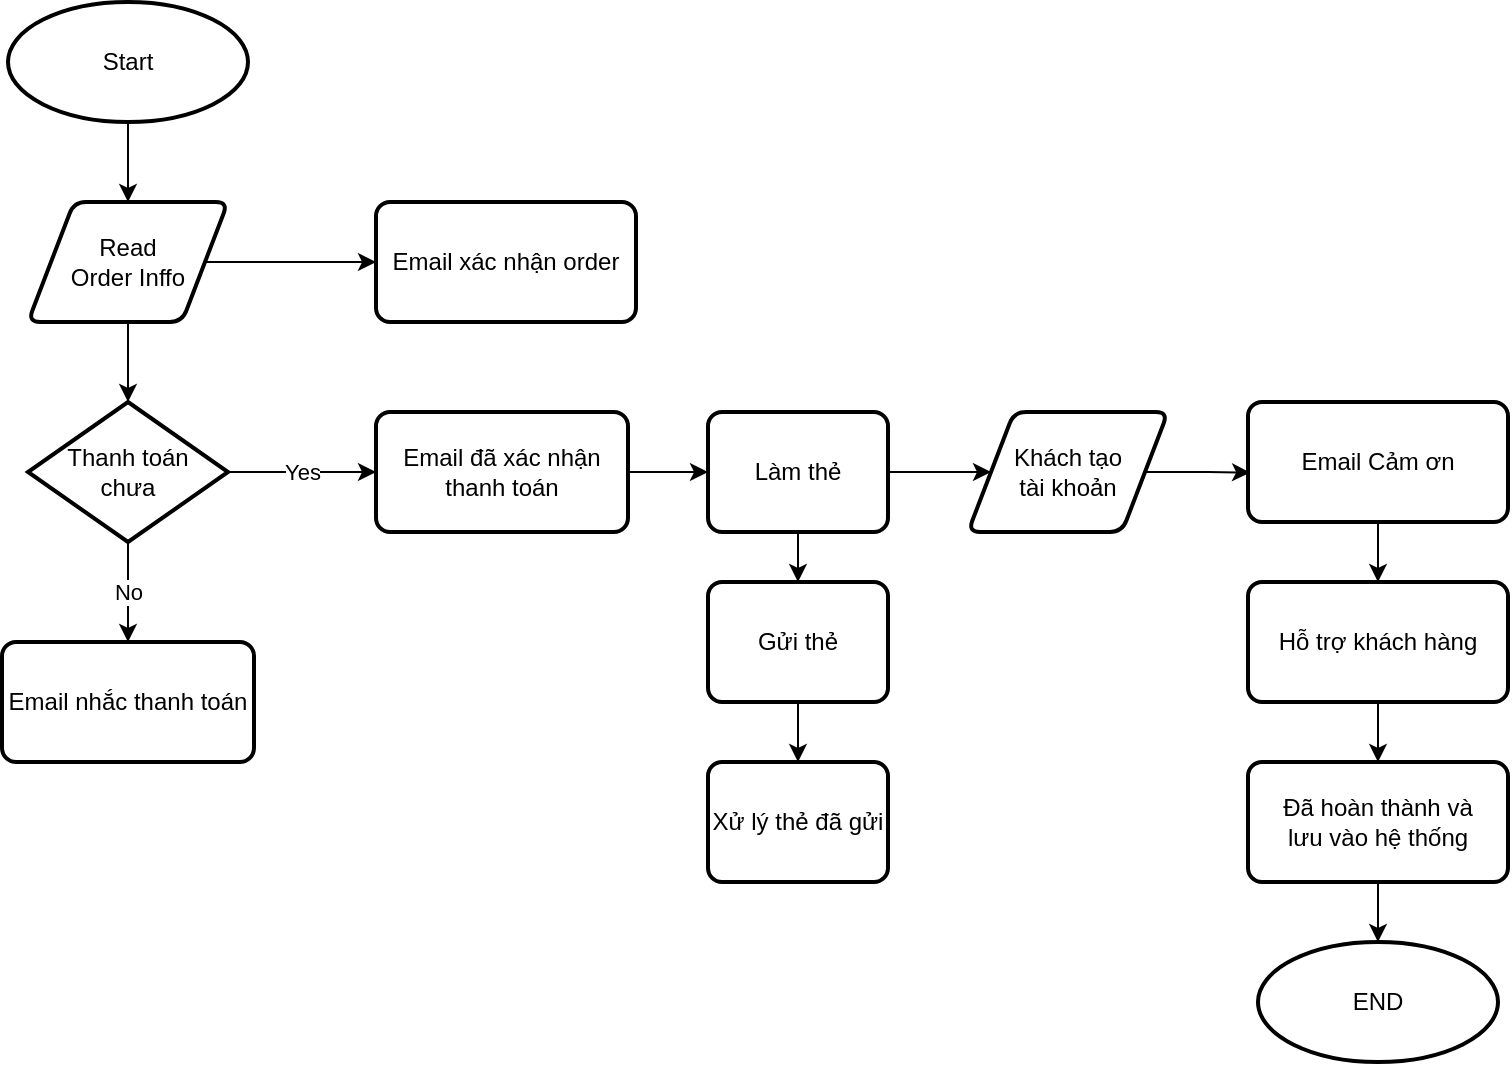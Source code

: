 <mxfile version="21.0.6" type="device"><diagram id="C5RBs43oDa-KdzZeNtuy" name="Page-1"><mxGraphModel dx="989" dy="543" grid="1" gridSize="10" guides="1" tooltips="1" connect="1" arrows="1" fold="1" page="1" pageScale="1" pageWidth="827" pageHeight="1169" math="0" shadow="0"><root><mxCell id="WIyWlLk6GJQsqaUBKTNV-0"/><mxCell id="WIyWlLk6GJQsqaUBKTNV-1" parent="WIyWlLk6GJQsqaUBKTNV-0"/><mxCell id="fkvONxj5yTAsGb5--fK2-4" style="edgeStyle=orthogonalEdgeStyle;rounded=0;orthogonalLoop=1;jettySize=auto;html=1;entryX=0.5;entryY=0;entryDx=0;entryDy=0;" edge="1" parent="WIyWlLk6GJQsqaUBKTNV-1" source="fkvONxj5yTAsGb5--fK2-0" target="fkvONxj5yTAsGb5--fK2-1"><mxGeometry relative="1" as="geometry"/></mxCell><mxCell id="fkvONxj5yTAsGb5--fK2-0" value="Start" style="strokeWidth=2;html=1;shape=mxgraph.flowchart.start_1;whiteSpace=wrap;" vertex="1" parent="WIyWlLk6GJQsqaUBKTNV-1"><mxGeometry x="50" y="50" width="120" height="60" as="geometry"/></mxCell><mxCell id="fkvONxj5yTAsGb5--fK2-3" style="edgeStyle=orthogonalEdgeStyle;rounded=0;orthogonalLoop=1;jettySize=auto;html=1;entryX=0;entryY=0.5;entryDx=0;entryDy=0;" edge="1" parent="WIyWlLk6GJQsqaUBKTNV-1" source="fkvONxj5yTAsGb5--fK2-1" target="fkvONxj5yTAsGb5--fK2-2"><mxGeometry relative="1" as="geometry"/></mxCell><mxCell id="fkvONxj5yTAsGb5--fK2-6" style="edgeStyle=orthogonalEdgeStyle;rounded=0;orthogonalLoop=1;jettySize=auto;html=1;entryX=0.5;entryY=0;entryDx=0;entryDy=0;entryPerimeter=0;" edge="1" parent="WIyWlLk6GJQsqaUBKTNV-1" source="fkvONxj5yTAsGb5--fK2-1" target="fkvONxj5yTAsGb5--fK2-5"><mxGeometry relative="1" as="geometry"/></mxCell><mxCell id="fkvONxj5yTAsGb5--fK2-1" value="Read &lt;br&gt;Order Inffo" style="shape=parallelogram;html=1;strokeWidth=2;perimeter=parallelogramPerimeter;whiteSpace=wrap;rounded=1;arcSize=12;size=0.23;gradientColor=none;shadow=0;" vertex="1" parent="WIyWlLk6GJQsqaUBKTNV-1"><mxGeometry x="60" y="150" width="100" height="60" as="geometry"/></mxCell><mxCell id="fkvONxj5yTAsGb5--fK2-2" value="Email xác nhận order" style="rounded=1;whiteSpace=wrap;html=1;absoluteArcSize=1;arcSize=14;strokeWidth=2;" vertex="1" parent="WIyWlLk6GJQsqaUBKTNV-1"><mxGeometry x="234" y="150" width="130" height="60" as="geometry"/></mxCell><mxCell id="fkvONxj5yTAsGb5--fK2-9" value="Yes" style="edgeStyle=orthogonalEdgeStyle;rounded=0;orthogonalLoop=1;jettySize=auto;html=1;" edge="1" parent="WIyWlLk6GJQsqaUBKTNV-1" source="fkvONxj5yTAsGb5--fK2-5" target="fkvONxj5yTAsGb5--fK2-7"><mxGeometry relative="1" as="geometry"/></mxCell><mxCell id="fkvONxj5yTAsGb5--fK2-11" value="No" style="edgeStyle=orthogonalEdgeStyle;rounded=0;orthogonalLoop=1;jettySize=auto;html=1;entryX=0.5;entryY=0;entryDx=0;entryDy=0;" edge="1" parent="WIyWlLk6GJQsqaUBKTNV-1" source="fkvONxj5yTAsGb5--fK2-5" target="fkvONxj5yTAsGb5--fK2-10"><mxGeometry relative="1" as="geometry"/></mxCell><mxCell id="fkvONxj5yTAsGb5--fK2-5" value="Thanh toán &lt;br&gt;chưa" style="strokeWidth=2;html=1;shape=mxgraph.flowchart.decision;whiteSpace=wrap;" vertex="1" parent="WIyWlLk6GJQsqaUBKTNV-1"><mxGeometry x="60" y="250" width="100" height="70" as="geometry"/></mxCell><mxCell id="fkvONxj5yTAsGb5--fK2-13" style="edgeStyle=orthogonalEdgeStyle;rounded=0;orthogonalLoop=1;jettySize=auto;html=1;entryX=0;entryY=0.5;entryDx=0;entryDy=0;" edge="1" parent="WIyWlLk6GJQsqaUBKTNV-1" source="fkvONxj5yTAsGb5--fK2-7" target="fkvONxj5yTAsGb5--fK2-12"><mxGeometry relative="1" as="geometry"/></mxCell><mxCell id="fkvONxj5yTAsGb5--fK2-7" value="Email đã xác nhận thanh toán" style="rounded=1;whiteSpace=wrap;html=1;absoluteArcSize=1;arcSize=14;strokeWidth=2;" vertex="1" parent="WIyWlLk6GJQsqaUBKTNV-1"><mxGeometry x="234" y="255" width="126" height="60" as="geometry"/></mxCell><mxCell id="fkvONxj5yTAsGb5--fK2-10" value="Email nhắc thanh toán" style="rounded=1;whiteSpace=wrap;html=1;absoluteArcSize=1;arcSize=14;strokeWidth=2;" vertex="1" parent="WIyWlLk6GJQsqaUBKTNV-1"><mxGeometry x="47" y="370" width="126" height="60" as="geometry"/></mxCell><mxCell id="fkvONxj5yTAsGb5--fK2-17" style="edgeStyle=orthogonalEdgeStyle;rounded=0;orthogonalLoop=1;jettySize=auto;html=1;entryX=0.5;entryY=0;entryDx=0;entryDy=0;" edge="1" parent="WIyWlLk6GJQsqaUBKTNV-1" source="fkvONxj5yTAsGb5--fK2-12" target="fkvONxj5yTAsGb5--fK2-14"><mxGeometry relative="1" as="geometry"/></mxCell><mxCell id="fkvONxj5yTAsGb5--fK2-20" style="edgeStyle=orthogonalEdgeStyle;rounded=0;orthogonalLoop=1;jettySize=auto;html=1;entryX=0;entryY=0.5;entryDx=0;entryDy=0;" edge="1" parent="WIyWlLk6GJQsqaUBKTNV-1" source="fkvONxj5yTAsGb5--fK2-12" target="fkvONxj5yTAsGb5--fK2-19"><mxGeometry relative="1" as="geometry"/></mxCell><mxCell id="fkvONxj5yTAsGb5--fK2-12" value="Làm thẻ" style="rounded=1;whiteSpace=wrap;html=1;absoluteArcSize=1;arcSize=14;strokeWidth=2;" vertex="1" parent="WIyWlLk6GJQsqaUBKTNV-1"><mxGeometry x="400" y="255" width="90" height="60" as="geometry"/></mxCell><mxCell id="fkvONxj5yTAsGb5--fK2-18" style="edgeStyle=orthogonalEdgeStyle;rounded=0;orthogonalLoop=1;jettySize=auto;html=1;entryX=0.5;entryY=0;entryDx=0;entryDy=0;" edge="1" parent="WIyWlLk6GJQsqaUBKTNV-1" source="fkvONxj5yTAsGb5--fK2-14" target="fkvONxj5yTAsGb5--fK2-15"><mxGeometry relative="1" as="geometry"/></mxCell><mxCell id="fkvONxj5yTAsGb5--fK2-14" value="Gửi thẻ" style="rounded=1;whiteSpace=wrap;html=1;absoluteArcSize=1;arcSize=14;strokeWidth=2;" vertex="1" parent="WIyWlLk6GJQsqaUBKTNV-1"><mxGeometry x="400" y="340" width="90" height="60" as="geometry"/></mxCell><mxCell id="fkvONxj5yTAsGb5--fK2-15" value="Xử lý thẻ đã gửi" style="rounded=1;whiteSpace=wrap;html=1;absoluteArcSize=1;arcSize=14;strokeWidth=2;" vertex="1" parent="WIyWlLk6GJQsqaUBKTNV-1"><mxGeometry x="400" y="430" width="90" height="60" as="geometry"/></mxCell><mxCell id="fkvONxj5yTAsGb5--fK2-22" style="edgeStyle=orthogonalEdgeStyle;rounded=0;orthogonalLoop=1;jettySize=auto;html=1;entryX=0.008;entryY=0.588;entryDx=0;entryDy=0;entryPerimeter=0;" edge="1" parent="WIyWlLk6GJQsqaUBKTNV-1" source="fkvONxj5yTAsGb5--fK2-19" target="fkvONxj5yTAsGb5--fK2-21"><mxGeometry relative="1" as="geometry"/></mxCell><mxCell id="fkvONxj5yTAsGb5--fK2-19" value="Khách tạo &lt;br&gt;tài khoản" style="shape=parallelogram;html=1;strokeWidth=2;perimeter=parallelogramPerimeter;whiteSpace=wrap;rounded=1;arcSize=12;size=0.23;" vertex="1" parent="WIyWlLk6GJQsqaUBKTNV-1"><mxGeometry x="530" y="255" width="100" height="60" as="geometry"/></mxCell><mxCell id="fkvONxj5yTAsGb5--fK2-24" style="edgeStyle=orthogonalEdgeStyle;rounded=0;orthogonalLoop=1;jettySize=auto;html=1;entryX=0.5;entryY=0;entryDx=0;entryDy=0;" edge="1" parent="WIyWlLk6GJQsqaUBKTNV-1" source="fkvONxj5yTAsGb5--fK2-21" target="fkvONxj5yTAsGb5--fK2-23"><mxGeometry relative="1" as="geometry"/></mxCell><mxCell id="fkvONxj5yTAsGb5--fK2-21" value="Email Cảm ơn" style="rounded=1;whiteSpace=wrap;html=1;absoluteArcSize=1;arcSize=14;strokeWidth=2;" vertex="1" parent="WIyWlLk6GJQsqaUBKTNV-1"><mxGeometry x="670" y="250" width="130" height="60" as="geometry"/></mxCell><mxCell id="fkvONxj5yTAsGb5--fK2-26" style="edgeStyle=orthogonalEdgeStyle;rounded=0;orthogonalLoop=1;jettySize=auto;html=1;entryX=0.5;entryY=0;entryDx=0;entryDy=0;" edge="1" parent="WIyWlLk6GJQsqaUBKTNV-1" source="fkvONxj5yTAsGb5--fK2-23" target="fkvONxj5yTAsGb5--fK2-25"><mxGeometry relative="1" as="geometry"/></mxCell><mxCell id="fkvONxj5yTAsGb5--fK2-23" value="Hỗ trợ khách hàng" style="rounded=1;whiteSpace=wrap;html=1;absoluteArcSize=1;arcSize=14;strokeWidth=2;" vertex="1" parent="WIyWlLk6GJQsqaUBKTNV-1"><mxGeometry x="670" y="340" width="130" height="60" as="geometry"/></mxCell><mxCell id="fkvONxj5yTAsGb5--fK2-28" style="edgeStyle=orthogonalEdgeStyle;rounded=0;orthogonalLoop=1;jettySize=auto;html=1;entryX=0.5;entryY=0;entryDx=0;entryDy=0;entryPerimeter=0;" edge="1" parent="WIyWlLk6GJQsqaUBKTNV-1" source="fkvONxj5yTAsGb5--fK2-25" target="fkvONxj5yTAsGb5--fK2-27"><mxGeometry relative="1" as="geometry"/></mxCell><mxCell id="fkvONxj5yTAsGb5--fK2-25" value="Đã hoàn thành và&lt;br&gt;lưu vào hệ thống" style="rounded=1;whiteSpace=wrap;html=1;absoluteArcSize=1;arcSize=14;strokeWidth=2;" vertex="1" parent="WIyWlLk6GJQsqaUBKTNV-1"><mxGeometry x="670" y="430" width="130" height="60" as="geometry"/></mxCell><mxCell id="fkvONxj5yTAsGb5--fK2-27" value="END" style="strokeWidth=2;html=1;shape=mxgraph.flowchart.start_1;whiteSpace=wrap;" vertex="1" parent="WIyWlLk6GJQsqaUBKTNV-1"><mxGeometry x="675" y="520" width="120" height="60" as="geometry"/></mxCell></root></mxGraphModel></diagram></mxfile>